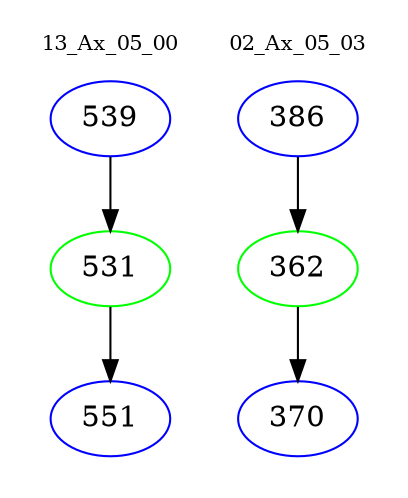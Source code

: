 digraph{
subgraph cluster_0 {
color = white
label = "13_Ax_05_00";
fontsize=10;
T0_539 [label="539", color="blue"]
T0_539 -> T0_531 [color="black"]
T0_531 [label="531", color="green"]
T0_531 -> T0_551 [color="black"]
T0_551 [label="551", color="blue"]
}
subgraph cluster_1 {
color = white
label = "02_Ax_05_03";
fontsize=10;
T1_386 [label="386", color="blue"]
T1_386 -> T1_362 [color="black"]
T1_362 [label="362", color="green"]
T1_362 -> T1_370 [color="black"]
T1_370 [label="370", color="blue"]
}
}
